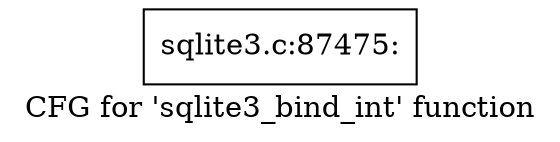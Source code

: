 digraph "CFG for 'sqlite3_bind_int' function" {
	label="CFG for 'sqlite3_bind_int' function";

	Node0x55c0f5ce6530 [shape=record,label="{sqlite3.c:87475:}"];
}

